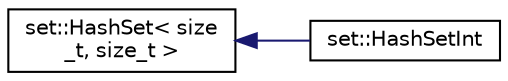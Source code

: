 digraph "Graphical Class Hierarchy"
{
 // LATEX_PDF_SIZE
  edge [fontname="Helvetica",fontsize="10",labelfontname="Helvetica",labelfontsize="10"];
  node [fontname="Helvetica",fontsize="10",shape=record];
  rankdir="LR";
  Node0 [label="set::HashSet\< size\l_t, size_t \>",height=0.2,width=0.4,color="black", fillcolor="white", style="filled",URL="$classset_1_1HashSet.html",tooltip=" "];
  Node0 -> Node1 [dir="back",color="midnightblue",fontsize="10",style="solid",fontname="Helvetica"];
  Node1 [label="set::HashSetInt",height=0.2,width=0.4,color="black", fillcolor="white", style="filled",URL="$classset_1_1HashSetInt.html",tooltip=" "];
}
